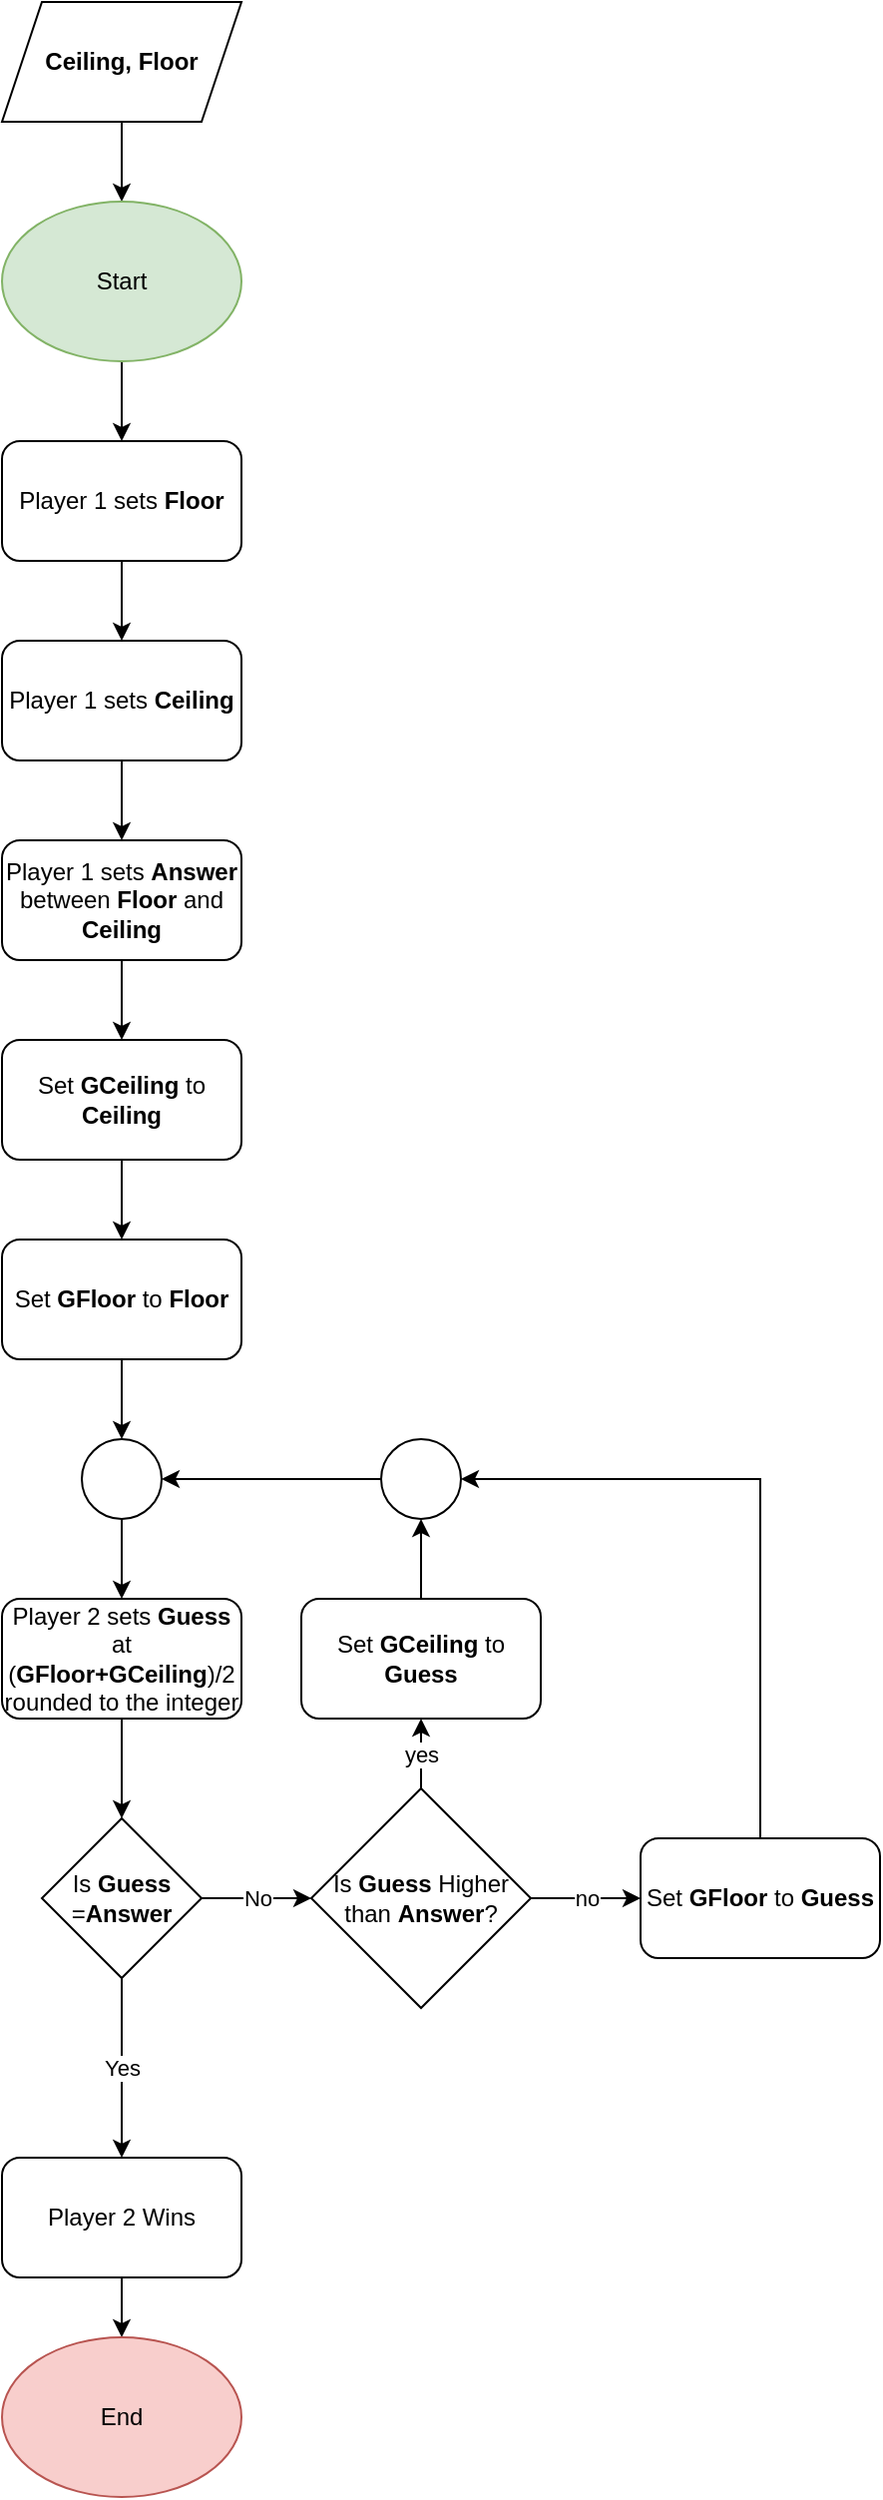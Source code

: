 <mxfile version="24.7.10">
  <diagram name="Page-1" id="1WE_iub1Ir06cl7lph2P">
    <mxGraphModel dx="2963" dy="1580" grid="1" gridSize="10" guides="1" tooltips="1" connect="1" arrows="1" fold="1" page="1" pageScale="1" pageWidth="850" pageHeight="1100" math="0" shadow="0">
      <root>
        <mxCell id="0" />
        <mxCell id="1" parent="0" />
        <mxCell id="p1yZqdw23dryFL5s0K7D-6" value="" style="edgeStyle=orthogonalEdgeStyle;rounded=0;orthogonalLoop=1;jettySize=auto;html=1;" edge="1" parent="1" source="p1yZqdw23dryFL5s0K7D-1" target="p1yZqdw23dryFL5s0K7D-5">
          <mxGeometry relative="1" as="geometry" />
        </mxCell>
        <mxCell id="p1yZqdw23dryFL5s0K7D-1" value="Ceiling, Floor" style="shape=parallelogram;perimeter=parallelogramPerimeter;whiteSpace=wrap;html=1;fixedSize=1;fontStyle=1" vertex="1" parent="1">
          <mxGeometry x="70" y="20" width="120" height="60" as="geometry" />
        </mxCell>
        <mxCell id="p1yZqdw23dryFL5s0K7D-8" value="" style="edgeStyle=orthogonalEdgeStyle;rounded=0;orthogonalLoop=1;jettySize=auto;html=1;" edge="1" parent="1" source="p1yZqdw23dryFL5s0K7D-5" target="p1yZqdw23dryFL5s0K7D-7">
          <mxGeometry relative="1" as="geometry" />
        </mxCell>
        <mxCell id="p1yZqdw23dryFL5s0K7D-5" value="Start" style="ellipse;whiteSpace=wrap;html=1;fillColor=#d5e8d4;strokeColor=#82b366;" vertex="1" parent="1">
          <mxGeometry x="70" y="120" width="120" height="80" as="geometry" />
        </mxCell>
        <mxCell id="p1yZqdw23dryFL5s0K7D-10" value="" style="edgeStyle=orthogonalEdgeStyle;rounded=0;orthogonalLoop=1;jettySize=auto;html=1;" edge="1" parent="1" source="p1yZqdw23dryFL5s0K7D-7" target="p1yZqdw23dryFL5s0K7D-9">
          <mxGeometry relative="1" as="geometry" />
        </mxCell>
        <mxCell id="p1yZqdw23dryFL5s0K7D-7" value="Player 1 sets &lt;b&gt;Floor&lt;/b&gt;" style="rounded=1;whiteSpace=wrap;html=1;" vertex="1" parent="1">
          <mxGeometry x="70" y="240" width="120" height="60" as="geometry" />
        </mxCell>
        <mxCell id="p1yZqdw23dryFL5s0K7D-12" value="" style="edgeStyle=orthogonalEdgeStyle;rounded=0;orthogonalLoop=1;jettySize=auto;html=1;" edge="1" parent="1" source="p1yZqdw23dryFL5s0K7D-9" target="p1yZqdw23dryFL5s0K7D-11">
          <mxGeometry relative="1" as="geometry" />
        </mxCell>
        <mxCell id="p1yZqdw23dryFL5s0K7D-9" value="Player 1 sets &lt;b&gt;Ceiling&lt;/b&gt;" style="rounded=1;whiteSpace=wrap;html=1;" vertex="1" parent="1">
          <mxGeometry x="70" y="340" width="120" height="60" as="geometry" />
        </mxCell>
        <mxCell id="p1yZqdw23dryFL5s0K7D-25" value="" style="edgeStyle=orthogonalEdgeStyle;rounded=0;orthogonalLoop=1;jettySize=auto;html=1;" edge="1" parent="1" source="p1yZqdw23dryFL5s0K7D-11" target="p1yZqdw23dryFL5s0K7D-23">
          <mxGeometry relative="1" as="geometry" />
        </mxCell>
        <mxCell id="p1yZqdw23dryFL5s0K7D-11" value="Player 1 sets &lt;b&gt;Answer &lt;/b&gt;between &lt;b&gt;Floor&lt;/b&gt;&amp;nbsp;and &lt;b&gt;Ceiling&lt;/b&gt;" style="rounded=1;whiteSpace=wrap;html=1;" vertex="1" parent="1">
          <mxGeometry x="70" y="440" width="120" height="60" as="geometry" />
        </mxCell>
        <mxCell id="p1yZqdw23dryFL5s0K7D-31" value="" style="edgeStyle=orthogonalEdgeStyle;rounded=0;orthogonalLoop=1;jettySize=auto;html=1;" edge="1" parent="1" source="p1yZqdw23dryFL5s0K7D-13" target="p1yZqdw23dryFL5s0K7D-15">
          <mxGeometry relative="1" as="geometry" />
        </mxCell>
        <mxCell id="p1yZqdw23dryFL5s0K7D-13" value="Player 2 sets &lt;b&gt;Guess &lt;/b&gt;at (&lt;b&gt;GFloor+GCeiling&lt;/b&gt;)/2&lt;br&gt;rounded to the integer" style="rounded=1;whiteSpace=wrap;html=1;" vertex="1" parent="1">
          <mxGeometry x="70" y="820" width="120" height="60" as="geometry" />
        </mxCell>
        <mxCell id="p1yZqdw23dryFL5s0K7D-17" value="Yes" style="edgeStyle=orthogonalEdgeStyle;rounded=0;orthogonalLoop=1;jettySize=auto;html=1;" edge="1" parent="1" source="p1yZqdw23dryFL5s0K7D-15" target="p1yZqdw23dryFL5s0K7D-16">
          <mxGeometry relative="1" as="geometry" />
        </mxCell>
        <mxCell id="p1yZqdw23dryFL5s0K7D-29" value="No" style="edgeStyle=orthogonalEdgeStyle;rounded=0;orthogonalLoop=1;jettySize=auto;html=1;" edge="1" parent="1" source="p1yZqdw23dryFL5s0K7D-15" target="p1yZqdw23dryFL5s0K7D-18">
          <mxGeometry relative="1" as="geometry" />
        </mxCell>
        <mxCell id="p1yZqdw23dryFL5s0K7D-15" value="Is&lt;b&gt;&amp;nbsp;Guess&lt;br&gt;&lt;/b&gt;=&lt;b&gt;Answer&lt;/b&gt;" style="rhombus;whiteSpace=wrap;html=1;" vertex="1" parent="1">
          <mxGeometry x="90" y="930" width="80" height="80" as="geometry" />
        </mxCell>
        <mxCell id="p1yZqdw23dryFL5s0K7D-38" value="" style="edgeStyle=orthogonalEdgeStyle;rounded=0;orthogonalLoop=1;jettySize=auto;html=1;" edge="1" parent="1" source="p1yZqdw23dryFL5s0K7D-16" target="p1yZqdw23dryFL5s0K7D-37">
          <mxGeometry relative="1" as="geometry" />
        </mxCell>
        <mxCell id="p1yZqdw23dryFL5s0K7D-16" value="Player 2 Wins" style="rounded=1;whiteSpace=wrap;html=1;" vertex="1" parent="1">
          <mxGeometry x="70" y="1100" width="120" height="60" as="geometry" />
        </mxCell>
        <mxCell id="p1yZqdw23dryFL5s0K7D-20" value="yes" style="edgeStyle=orthogonalEdgeStyle;rounded=0;orthogonalLoop=1;jettySize=auto;html=1;" edge="1" parent="1" source="p1yZqdw23dryFL5s0K7D-18" target="p1yZqdw23dryFL5s0K7D-19">
          <mxGeometry relative="1" as="geometry" />
        </mxCell>
        <mxCell id="p1yZqdw23dryFL5s0K7D-22" value="no" style="edgeStyle=orthogonalEdgeStyle;rounded=0;orthogonalLoop=1;jettySize=auto;html=1;" edge="1" parent="1" source="p1yZqdw23dryFL5s0K7D-18" target="p1yZqdw23dryFL5s0K7D-21">
          <mxGeometry relative="1" as="geometry" />
        </mxCell>
        <mxCell id="p1yZqdw23dryFL5s0K7D-18" value="Is &lt;b&gt;Guess&lt;/b&gt;&amp;nbsp;Higher than &lt;b&gt;Answer&lt;/b&gt;?" style="rhombus;whiteSpace=wrap;html=1;" vertex="1" parent="1">
          <mxGeometry x="225" y="915" width="110" height="110" as="geometry" />
        </mxCell>
        <mxCell id="p1yZqdw23dryFL5s0K7D-35" value="" style="edgeStyle=orthogonalEdgeStyle;rounded=0;orthogonalLoop=1;jettySize=auto;html=1;" edge="1" parent="1" source="p1yZqdw23dryFL5s0K7D-19" target="p1yZqdw23dryFL5s0K7D-33">
          <mxGeometry relative="1" as="geometry" />
        </mxCell>
        <mxCell id="p1yZqdw23dryFL5s0K7D-19" value="Set &lt;b&gt;GCeiling&lt;/b&gt; to &lt;b&gt;Guess&lt;/b&gt;" style="rounded=1;whiteSpace=wrap;html=1;" vertex="1" parent="1">
          <mxGeometry x="220" y="820" width="120" height="60" as="geometry" />
        </mxCell>
        <mxCell id="p1yZqdw23dryFL5s0K7D-34" style="edgeStyle=orthogonalEdgeStyle;rounded=0;orthogonalLoop=1;jettySize=auto;html=1;exitX=0.5;exitY=0;exitDx=0;exitDy=0;entryX=1;entryY=0.5;entryDx=0;entryDy=0;" edge="1" parent="1" source="p1yZqdw23dryFL5s0K7D-21" target="p1yZqdw23dryFL5s0K7D-33">
          <mxGeometry relative="1" as="geometry" />
        </mxCell>
        <mxCell id="p1yZqdw23dryFL5s0K7D-21" value="Set &lt;b&gt;GFloor&lt;/b&gt; to &lt;b&gt;Guess&lt;/b&gt;" style="rounded=1;whiteSpace=wrap;html=1;" vertex="1" parent="1">
          <mxGeometry x="390" y="940" width="120" height="60" as="geometry" />
        </mxCell>
        <mxCell id="p1yZqdw23dryFL5s0K7D-26" value="" style="edgeStyle=orthogonalEdgeStyle;rounded=0;orthogonalLoop=1;jettySize=auto;html=1;" edge="1" parent="1" source="p1yZqdw23dryFL5s0K7D-23" target="p1yZqdw23dryFL5s0K7D-24">
          <mxGeometry relative="1" as="geometry" />
        </mxCell>
        <mxCell id="p1yZqdw23dryFL5s0K7D-23" value="Set &lt;b&gt;GCeiling&lt;/b&gt; to &lt;b&gt;Ceiling&lt;/b&gt;" style="rounded=1;whiteSpace=wrap;html=1;" vertex="1" parent="1">
          <mxGeometry x="70" y="540" width="120" height="60" as="geometry" />
        </mxCell>
        <mxCell id="p1yZqdw23dryFL5s0K7D-28" value="" style="edgeStyle=orthogonalEdgeStyle;rounded=0;orthogonalLoop=1;jettySize=auto;html=1;" edge="1" parent="1" source="p1yZqdw23dryFL5s0K7D-24" target="p1yZqdw23dryFL5s0K7D-27">
          <mxGeometry relative="1" as="geometry" />
        </mxCell>
        <mxCell id="p1yZqdw23dryFL5s0K7D-24" value="Set &lt;b&gt;GFloor&lt;/b&gt; to &lt;b&gt;Floor&lt;/b&gt;" style="rounded=1;whiteSpace=wrap;html=1;" vertex="1" parent="1">
          <mxGeometry x="70" y="640" width="120" height="60" as="geometry" />
        </mxCell>
        <mxCell id="p1yZqdw23dryFL5s0K7D-30" value="" style="edgeStyle=orthogonalEdgeStyle;rounded=0;orthogonalLoop=1;jettySize=auto;html=1;" edge="1" parent="1" source="p1yZqdw23dryFL5s0K7D-27" target="p1yZqdw23dryFL5s0K7D-13">
          <mxGeometry relative="1" as="geometry" />
        </mxCell>
        <mxCell id="p1yZqdw23dryFL5s0K7D-27" value="" style="ellipse;whiteSpace=wrap;html=1;aspect=fixed;" vertex="1" parent="1">
          <mxGeometry x="110" y="740" width="40" height="40" as="geometry" />
        </mxCell>
        <mxCell id="p1yZqdw23dryFL5s0K7D-36" value="" style="edgeStyle=orthogonalEdgeStyle;rounded=0;orthogonalLoop=1;jettySize=auto;html=1;" edge="1" parent="1" source="p1yZqdw23dryFL5s0K7D-33" target="p1yZqdw23dryFL5s0K7D-27">
          <mxGeometry relative="1" as="geometry" />
        </mxCell>
        <mxCell id="p1yZqdw23dryFL5s0K7D-33" value="" style="ellipse;whiteSpace=wrap;html=1;aspect=fixed;" vertex="1" parent="1">
          <mxGeometry x="260" y="740" width="40" height="40" as="geometry" />
        </mxCell>
        <mxCell id="p1yZqdw23dryFL5s0K7D-37" value="End" style="ellipse;whiteSpace=wrap;html=1;fillColor=#f8cecc;strokeColor=#b85450;" vertex="1" parent="1">
          <mxGeometry x="70" y="1190" width="120" height="80" as="geometry" />
        </mxCell>
      </root>
    </mxGraphModel>
  </diagram>
</mxfile>
